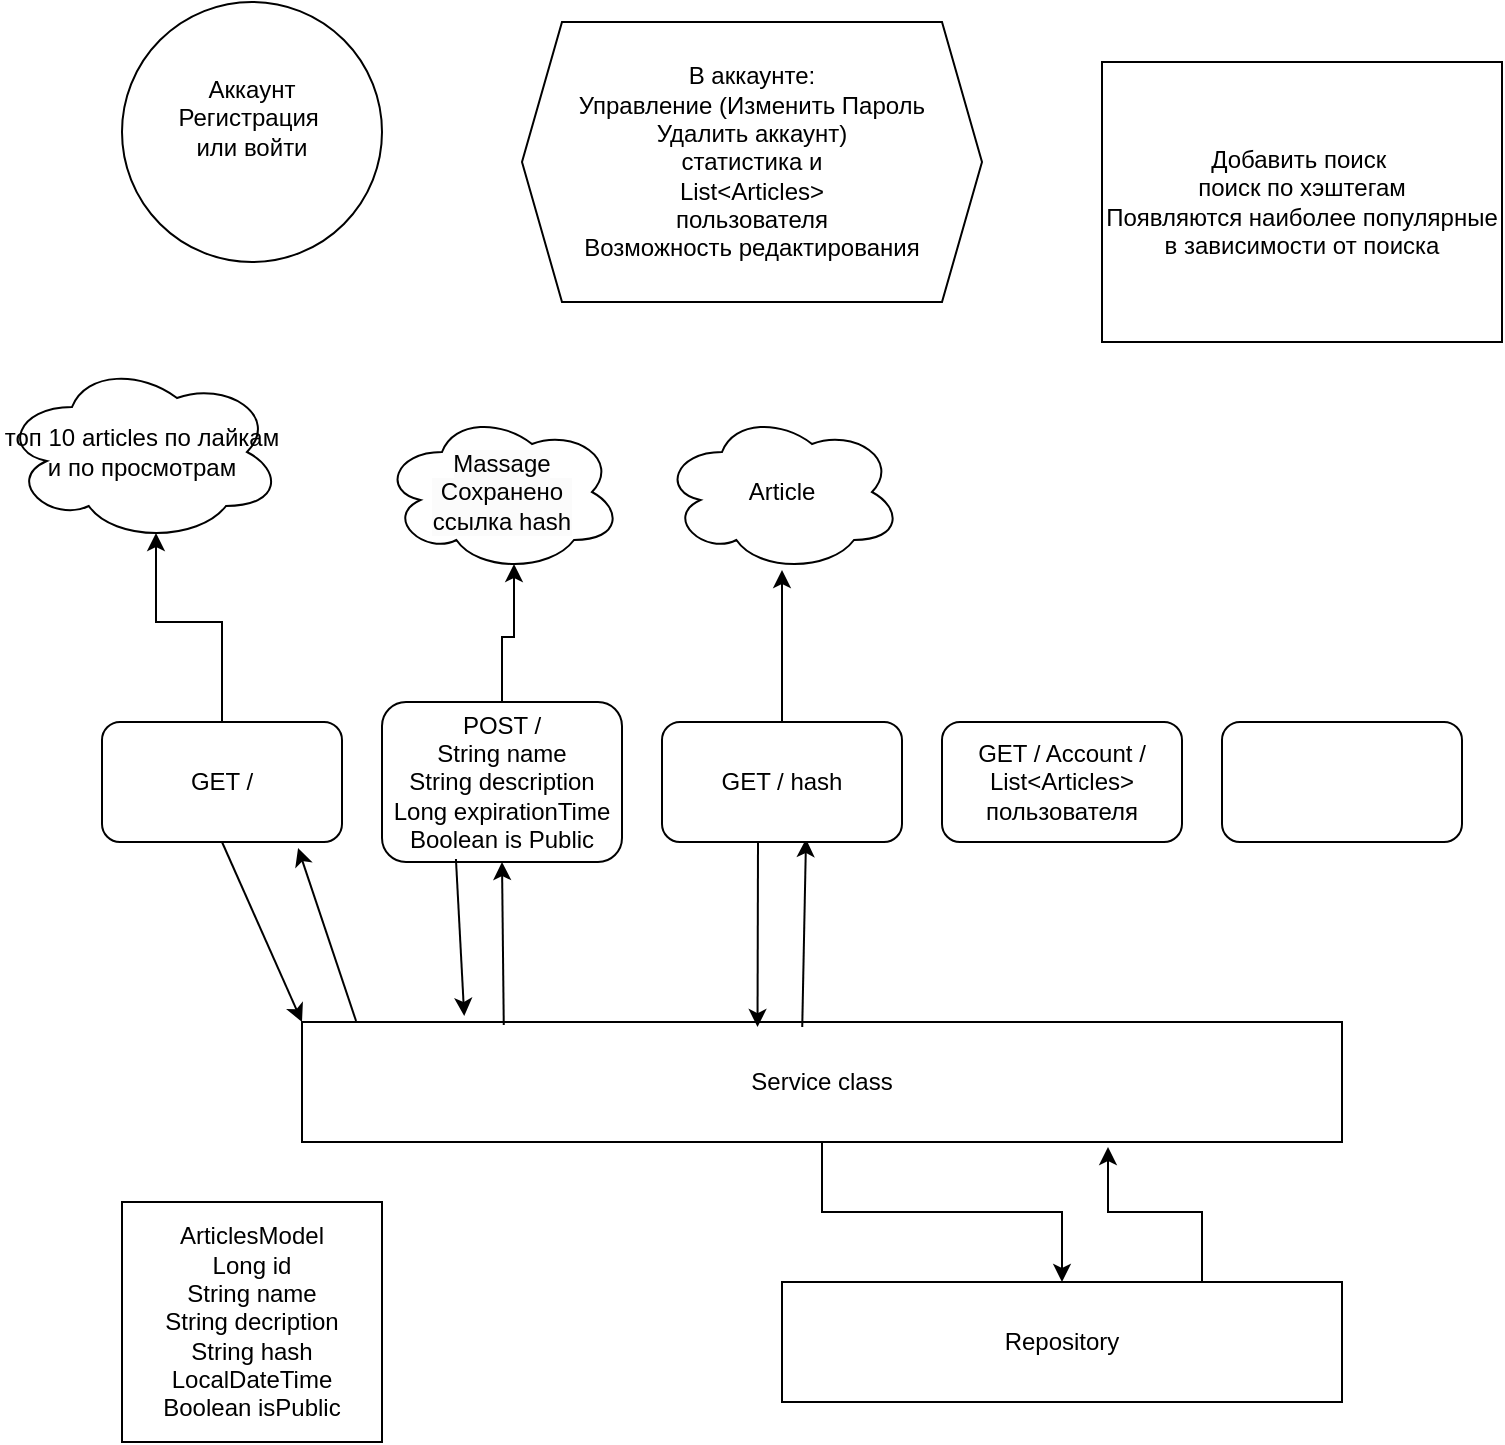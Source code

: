 <mxfile version="24.2.0" type="github">
  <diagram name="Страница — 1" id="_YHh0oIRycDKiK8ngOH5">
    <mxGraphModel dx="954" dy="1750" grid="1" gridSize="10" guides="1" tooltips="1" connect="1" arrows="1" fold="1" page="1" pageScale="1" pageWidth="827" pageHeight="1169" math="0" shadow="0">
      <root>
        <mxCell id="0" />
        <mxCell id="1" parent="0" />
        <mxCell id="cqbyD7AR5l0-aXJPCYrJ-27" style="edgeStyle=orthogonalEdgeStyle;rounded=0;orthogonalLoop=1;jettySize=auto;html=1;exitX=0.5;exitY=1;exitDx=0;exitDy=0;entryX=0.5;entryY=0;entryDx=0;entryDy=0;" parent="1" source="cqbyD7AR5l0-aXJPCYrJ-1" target="cqbyD7AR5l0-aXJPCYrJ-26" edge="1">
          <mxGeometry relative="1" as="geometry" />
        </mxCell>
        <mxCell id="cqbyD7AR5l0-aXJPCYrJ-1" value="Service class" style="rounded=0;whiteSpace=wrap;html=1;" parent="1" vertex="1">
          <mxGeometry x="160" y="310" width="520" height="60" as="geometry" />
        </mxCell>
        <mxCell id="cqbyD7AR5l0-aXJPCYrJ-17" style="edgeStyle=orthogonalEdgeStyle;rounded=0;orthogonalLoop=1;jettySize=auto;html=1;exitX=0.5;exitY=0;exitDx=0;exitDy=0;entryX=0.55;entryY=0.95;entryDx=0;entryDy=0;entryPerimeter=0;" parent="1" source="cqbyD7AR5l0-aXJPCYrJ-3" edge="1" target="R67DZs2LQ8FbSlnk1KZ4-10">
          <mxGeometry relative="1" as="geometry">
            <mxPoint x="260" y="80" as="targetPoint" />
          </mxGeometry>
        </mxCell>
        <mxCell id="cqbyD7AR5l0-aXJPCYrJ-3" value="POST /&lt;div&gt;String name&lt;/div&gt;&lt;div&gt;String description&lt;/div&gt;&lt;div&gt;Long expirationTime&lt;/div&gt;&lt;div&gt;Boolean is Public&lt;/div&gt;" style="rounded=1;whiteSpace=wrap;html=1;" parent="1" vertex="1">
          <mxGeometry x="200" y="150" width="120" height="80" as="geometry" />
        </mxCell>
        <mxCell id="cqbyD7AR5l0-aXJPCYrJ-13" style="edgeStyle=orthogonalEdgeStyle;rounded=0;orthogonalLoop=1;jettySize=auto;html=1;exitX=0.5;exitY=0;exitDx=0;exitDy=0;entryX=0.55;entryY=0.95;entryDx=0;entryDy=0;entryPerimeter=0;" parent="1" source="cqbyD7AR5l0-aXJPCYrJ-4" edge="1" target="R67DZs2LQ8FbSlnk1KZ4-11">
          <mxGeometry relative="1" as="geometry">
            <mxPoint x="120" y="90" as="targetPoint" />
            <Array as="points">
              <mxPoint x="120" y="110" />
              <mxPoint x="87" y="110" />
            </Array>
          </mxGeometry>
        </mxCell>
        <mxCell id="cqbyD7AR5l0-aXJPCYrJ-4" value="GET /" style="rounded=1;whiteSpace=wrap;html=1;" parent="1" vertex="1">
          <mxGeometry x="60" y="160" width="120" height="60" as="geometry" />
        </mxCell>
        <mxCell id="cqbyD7AR5l0-aXJPCYrJ-26" value="Repository" style="rounded=0;whiteSpace=wrap;html=1;" parent="1" vertex="1">
          <mxGeometry x="400" y="440" width="280" height="60" as="geometry" />
        </mxCell>
        <mxCell id="cqbyD7AR5l0-aXJPCYrJ-28" value="ArticlesModel&lt;div&gt;Long id&lt;/div&gt;&lt;div&gt;String name&lt;/div&gt;&lt;div&gt;String decription&lt;/div&gt;&lt;div&gt;String hash&lt;/div&gt;&lt;div&gt;LocalDateTime&lt;/div&gt;&lt;div&gt;Boolean isPublic&lt;/div&gt;" style="rounded=0;whiteSpace=wrap;html=1;" parent="1" vertex="1">
          <mxGeometry x="70" y="400" width="130" height="120" as="geometry" />
        </mxCell>
        <mxCell id="cqbyD7AR5l0-aXJPCYrJ-29" style="edgeStyle=orthogonalEdgeStyle;rounded=0;orthogonalLoop=1;jettySize=auto;html=1;exitX=0.75;exitY=0;exitDx=0;exitDy=0;entryX=0.775;entryY=1.042;entryDx=0;entryDy=0;entryPerimeter=0;" parent="1" source="cqbyD7AR5l0-aXJPCYrJ-26" target="cqbyD7AR5l0-aXJPCYrJ-1" edge="1">
          <mxGeometry relative="1" as="geometry" />
        </mxCell>
        <mxCell id="R67DZs2LQ8FbSlnk1KZ4-1" value="" style="endArrow=classic;html=1;rounded=0;entryX=0.817;entryY=1.05;entryDx=0;entryDy=0;entryPerimeter=0;exitX=0.052;exitY=-0.008;exitDx=0;exitDy=0;exitPerimeter=0;" edge="1" parent="1" source="cqbyD7AR5l0-aXJPCYrJ-1" target="cqbyD7AR5l0-aXJPCYrJ-4">
          <mxGeometry width="50" height="50" relative="1" as="geometry">
            <mxPoint x="180" y="310" as="sourcePoint" />
            <mxPoint x="150" y="230" as="targetPoint" />
          </mxGeometry>
        </mxCell>
        <mxCell id="R67DZs2LQ8FbSlnk1KZ4-2" value="" style="endArrow=classic;html=1;rounded=0;entryX=0;entryY=0;entryDx=0;entryDy=0;exitX=0.5;exitY=1;exitDx=0;exitDy=0;" edge="1" parent="1" source="cqbyD7AR5l0-aXJPCYrJ-4" target="cqbyD7AR5l0-aXJPCYrJ-1">
          <mxGeometry width="50" height="50" relative="1" as="geometry">
            <mxPoint x="141" y="220" as="sourcePoint" />
            <mxPoint x="191" y="170" as="targetPoint" />
          </mxGeometry>
        </mxCell>
        <mxCell id="R67DZs2LQ8FbSlnk1KZ4-5" value="" style="endArrow=classic;html=1;rounded=0;entryX=0.5;entryY=1;entryDx=0;entryDy=0;exitX=0.194;exitY=0.025;exitDx=0;exitDy=0;exitPerimeter=0;" edge="1" parent="1" source="cqbyD7AR5l0-aXJPCYrJ-1" target="cqbyD7AR5l0-aXJPCYrJ-3">
          <mxGeometry width="50" height="50" relative="1" as="geometry">
            <mxPoint x="260" y="310" as="sourcePoint" />
            <mxPoint x="310" y="260" as="targetPoint" />
          </mxGeometry>
        </mxCell>
        <mxCell id="R67DZs2LQ8FbSlnk1KZ4-6" value="" style="endArrow=classic;html=1;rounded=0;entryX=0.156;entryY=-0.05;entryDx=0;entryDy=0;entryPerimeter=0;exitX=0.308;exitY=0.981;exitDx=0;exitDy=0;exitPerimeter=0;" edge="1" parent="1" source="cqbyD7AR5l0-aXJPCYrJ-3" target="cqbyD7AR5l0-aXJPCYrJ-1">
          <mxGeometry width="50" height="50" relative="1" as="geometry">
            <mxPoint x="240" y="230" as="sourcePoint" />
            <mxPoint x="290" y="180" as="targetPoint" />
          </mxGeometry>
        </mxCell>
        <mxCell id="R67DZs2LQ8FbSlnk1KZ4-7" value="Article" style="ellipse;shape=cloud;whiteSpace=wrap;html=1;" vertex="1" parent="1">
          <mxGeometry x="340" y="5" width="120" height="80" as="geometry" />
        </mxCell>
        <mxCell id="R67DZs2LQ8FbSlnk1KZ4-9" value="" style="endArrow=classic;html=1;rounded=0;entryX=0.5;entryY=0.988;entryDx=0;entryDy=0;entryPerimeter=0;exitX=0.5;exitY=0;exitDx=0;exitDy=0;" edge="1" parent="1" source="cqbyD7AR5l0-aXJPCYrJ-2" target="R67DZs2LQ8FbSlnk1KZ4-7">
          <mxGeometry width="50" height="50" relative="1" as="geometry">
            <mxPoint x="395" y="160" as="sourcePoint" />
            <mxPoint x="445" y="110" as="targetPoint" />
            <Array as="points">
              <mxPoint x="400" y="120" />
            </Array>
          </mxGeometry>
        </mxCell>
        <mxCell id="R67DZs2LQ8FbSlnk1KZ4-10" value="&lt;meta charset=&quot;utf-8&quot;&gt;&lt;span style=&quot;color: rgb(0, 0, 0); font-family: Helvetica; font-size: 12px; font-style: normal; font-variant-ligatures: normal; font-variant-caps: normal; font-weight: 400; letter-spacing: normal; orphans: 2; text-align: center; text-indent: 0px; text-transform: none; widows: 2; word-spacing: 0px; -webkit-text-stroke-width: 0px; white-space: normal; background-color: rgb(251, 251, 251); text-decoration-thickness: initial; text-decoration-style: initial; text-decoration-color: initial; display: inline !important; float: none;&quot;&gt;Massage&lt;/span&gt;&lt;div style=&quot;color: rgb(0, 0, 0); font-family: Helvetica; font-size: 12px; font-style: normal; font-variant-ligatures: normal; font-variant-caps: normal; font-weight: 400; letter-spacing: normal; orphans: 2; text-align: center; text-indent: 0px; text-transform: none; widows: 2; word-spacing: 0px; -webkit-text-stroke-width: 0px; white-space: normal; background-color: rgb(251, 251, 251); text-decoration-thickness: initial; text-decoration-style: initial; text-decoration-color: initial;&quot;&gt;Сохранено&lt;/div&gt;&lt;div style=&quot;color: rgb(0, 0, 0); font-family: Helvetica; font-size: 12px; font-style: normal; font-variant-ligatures: normal; font-variant-caps: normal; font-weight: 400; letter-spacing: normal; orphans: 2; text-align: center; text-indent: 0px; text-transform: none; widows: 2; word-spacing: 0px; -webkit-text-stroke-width: 0px; white-space: normal; background-color: rgb(251, 251, 251); text-decoration-thickness: initial; text-decoration-style: initial; text-decoration-color: initial;&quot;&gt;ссылка hash&lt;/div&gt;" style="ellipse;shape=cloud;whiteSpace=wrap;html=1;" vertex="1" parent="1">
          <mxGeometry x="200" y="5" width="120" height="80" as="geometry" />
        </mxCell>
        <mxCell id="R67DZs2LQ8FbSlnk1KZ4-11" value="топ 10 articles по лайкам и по просмотрам" style="ellipse;shape=cloud;whiteSpace=wrap;html=1;" vertex="1" parent="1">
          <mxGeometry x="10" y="-20" width="140" height="90" as="geometry" />
        </mxCell>
        <mxCell id="R67DZs2LQ8FbSlnk1KZ4-12" value="" style="endArrow=classic;html=1;rounded=0;entryX=0.6;entryY=0.975;entryDx=0;entryDy=0;entryPerimeter=0;exitX=0.481;exitY=0.042;exitDx=0;exitDy=0;exitPerimeter=0;" edge="1" parent="1" source="cqbyD7AR5l0-aXJPCYrJ-1" target="cqbyD7AR5l0-aXJPCYrJ-2">
          <mxGeometry width="50" height="50" relative="1" as="geometry">
            <mxPoint x="410" y="310" as="sourcePoint" />
            <mxPoint x="410" y="220" as="targetPoint" />
          </mxGeometry>
        </mxCell>
        <mxCell id="R67DZs2LQ8FbSlnk1KZ4-13" value="" style="endArrow=classic;html=1;rounded=0;" edge="1" parent="1" source="cqbyD7AR5l0-aXJPCYrJ-2">
          <mxGeometry width="50" height="50" relative="1" as="geometry">
            <mxPoint x="390" y="230" as="sourcePoint" />
            <mxPoint x="440" y="180" as="targetPoint" />
          </mxGeometry>
        </mxCell>
        <mxCell id="cqbyD7AR5l0-aXJPCYrJ-2" value="GET / hash" style="rounded=1;whiteSpace=wrap;html=1;" parent="1" vertex="1">
          <mxGeometry x="340" y="160" width="120" height="60" as="geometry" />
        </mxCell>
        <mxCell id="R67DZs2LQ8FbSlnk1KZ4-15" value="" style="endArrow=classic;html=1;rounded=0;exitX=0.4;exitY=1.008;exitDx=0;exitDy=0;exitPerimeter=0;entryX=0.438;entryY=0.042;entryDx=0;entryDy=0;entryPerimeter=0;" edge="1" parent="1" source="cqbyD7AR5l0-aXJPCYrJ-2" target="cqbyD7AR5l0-aXJPCYrJ-1">
          <mxGeometry width="50" height="50" relative="1" as="geometry">
            <mxPoint x="390" y="245" as="sourcePoint" />
            <mxPoint x="390" y="310" as="targetPoint" />
          </mxGeometry>
        </mxCell>
        <mxCell id="R67DZs2LQ8FbSlnk1KZ4-16" value="GET / Account /&lt;div&gt;List&amp;lt;Articles&amp;gt;&lt;/div&gt;&lt;div&gt;пользователя&lt;/div&gt;" style="rounded=1;whiteSpace=wrap;html=1;" vertex="1" parent="1">
          <mxGeometry x="480" y="160" width="120" height="60" as="geometry" />
        </mxCell>
        <mxCell id="R67DZs2LQ8FbSlnk1KZ4-17" value="" style="rounded=1;whiteSpace=wrap;html=1;" vertex="1" parent="1">
          <mxGeometry x="620" y="160" width="120" height="60" as="geometry" />
        </mxCell>
        <mxCell id="R67DZs2LQ8FbSlnk1KZ4-18" value="Аккаунт&lt;div&gt;Регистрация&amp;nbsp;&lt;/div&gt;&lt;div&gt;или войти&lt;/div&gt;&lt;div&gt;&lt;br&gt;&lt;/div&gt;" style="ellipse;whiteSpace=wrap;html=1;aspect=fixed;" vertex="1" parent="1">
          <mxGeometry x="70" y="-200" width="130" height="130" as="geometry" />
        </mxCell>
        <mxCell id="R67DZs2LQ8FbSlnk1KZ4-20" value="В аккаунте:&lt;div&gt;Управление (Изменить Пароль&lt;br&gt;Удалить аккаунт)&lt;br&gt;&lt;div&gt;статистика и&lt;/div&gt;&lt;div&gt;&lt;div&gt;List&amp;lt;Articles&amp;gt;&lt;/div&gt;&lt;div&gt;пользователя&lt;br&gt;Возможность редактирования&lt;/div&gt;&lt;/div&gt;&lt;/div&gt;" style="shape=hexagon;perimeter=hexagonPerimeter2;whiteSpace=wrap;html=1;fixedSize=1;" vertex="1" parent="1">
          <mxGeometry x="270" y="-190" width="230" height="140" as="geometry" />
        </mxCell>
        <mxCell id="R67DZs2LQ8FbSlnk1KZ4-21" value="Добавить поиск&amp;nbsp;&lt;br&gt;поиск по хэштегам&lt;br&gt;Появляются наиболее популярные в зависимости от поиска" style="rounded=0;whiteSpace=wrap;html=1;" vertex="1" parent="1">
          <mxGeometry x="560" y="-170" width="200" height="140" as="geometry" />
        </mxCell>
      </root>
    </mxGraphModel>
  </diagram>
</mxfile>
